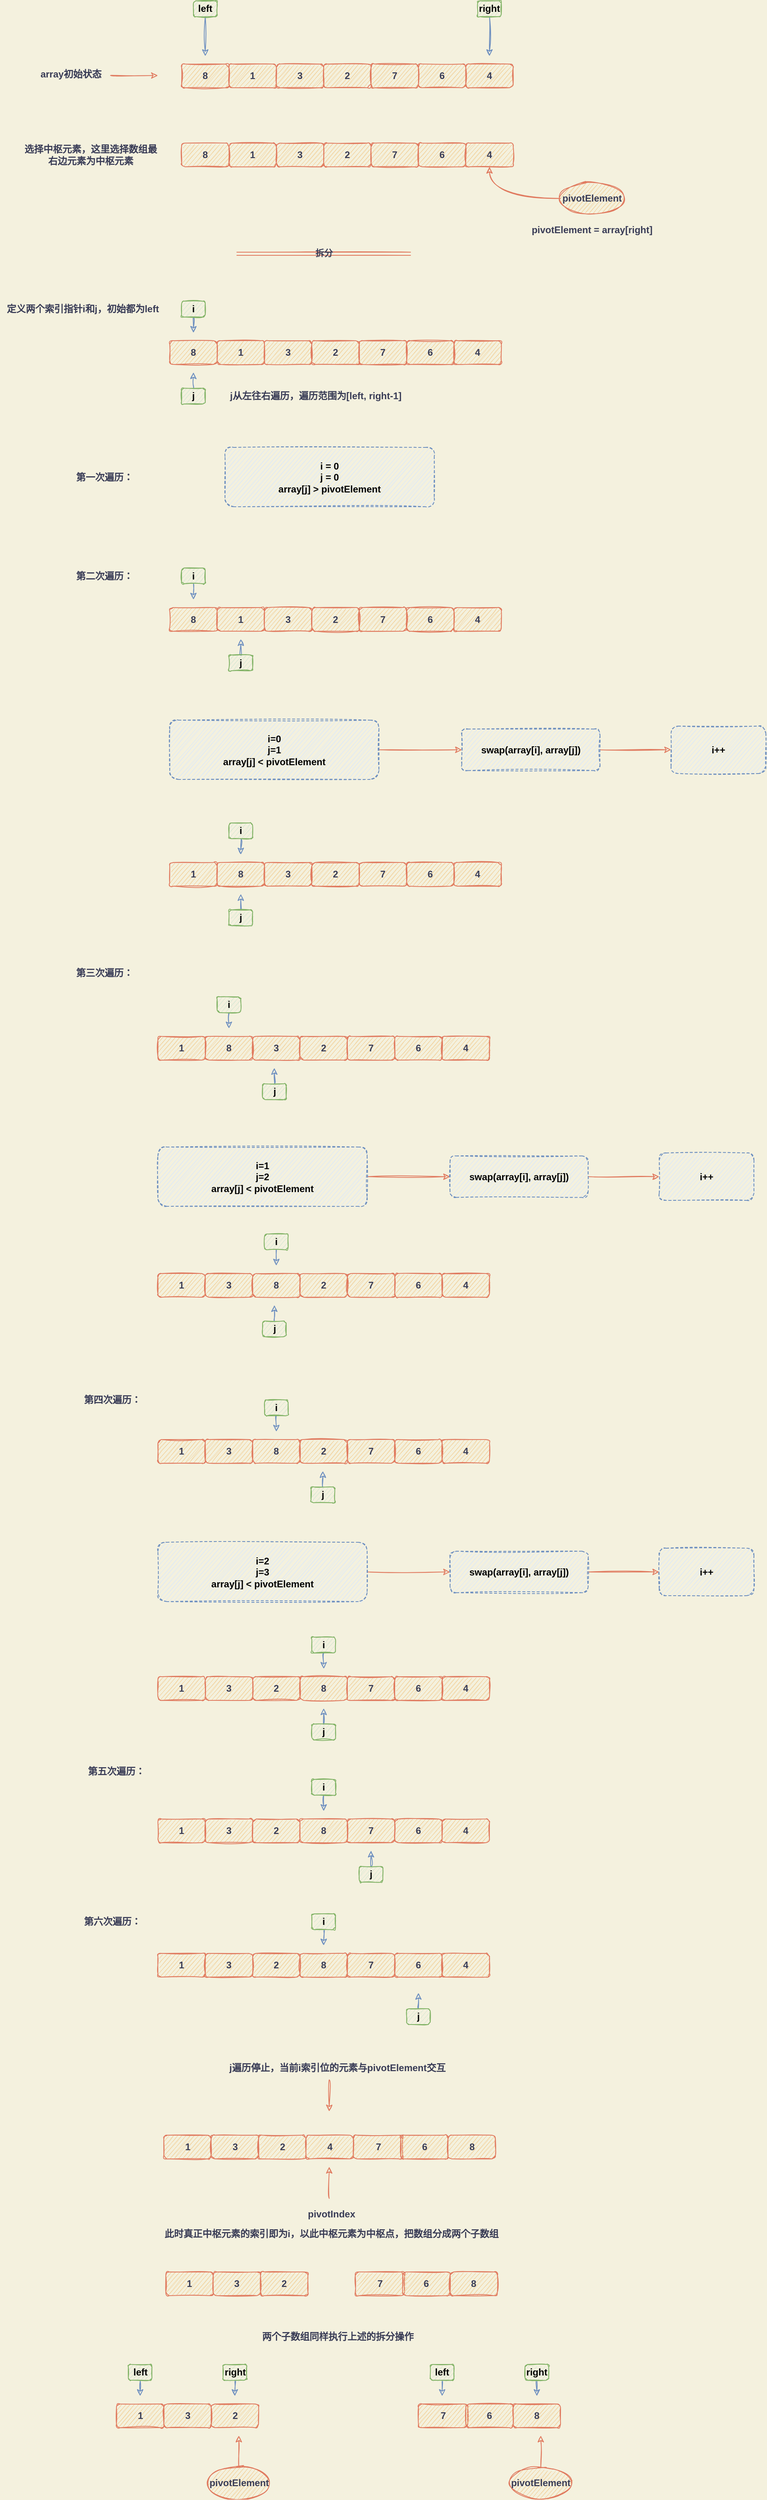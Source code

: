<mxfile version="13.7.3" type="device"><diagram id="YVNx1R-h2q77OZoZSwzM" name="Page-1"><mxGraphModel dx="1026" dy="426" grid="1" gridSize="10" guides="1" tooltips="1" connect="1" arrows="1" fold="1" page="1" pageScale="1" pageWidth="827" pageHeight="1169" background="#F4F1DE" math="0" shadow="0"><root><mxCell id="0"/><mxCell id="1" parent="0"/><mxCell id="DaMv5-VRYf3MZPw7-eP7-1" value="8" style="whiteSpace=wrap;html=1;fillColor=#F2CC8F;strokeColor=#E07A5F;fontColor=#393C56;fontStyle=1;sketch=1;rounded=1;" vertex="1" parent="1"><mxGeometry x="250" y="100" width="60" height="30" as="geometry"/></mxCell><mxCell id="DaMv5-VRYf3MZPw7-eP7-2" value="1" style="whiteSpace=wrap;html=1;fillColor=#F2CC8F;strokeColor=#E07A5F;fontColor=#393C56;fontStyle=1;sketch=1;rounded=1;" vertex="1" parent="1"><mxGeometry x="310" y="100" width="60" height="30" as="geometry"/></mxCell><mxCell id="DaMv5-VRYf3MZPw7-eP7-3" value="3" style="whiteSpace=wrap;html=1;fillColor=#F2CC8F;strokeColor=#E07A5F;fontColor=#393C56;fontStyle=1;sketch=1;rounded=1;" vertex="1" parent="1"><mxGeometry x="370" y="100" width="60" height="30" as="geometry"/></mxCell><mxCell id="DaMv5-VRYf3MZPw7-eP7-4" value="2" style="whiteSpace=wrap;html=1;fillColor=#F2CC8F;strokeColor=#E07A5F;fontColor=#393C56;fontStyle=1;sketch=1;rounded=1;" vertex="1" parent="1"><mxGeometry x="430" y="100" width="60" height="30" as="geometry"/></mxCell><mxCell id="DaMv5-VRYf3MZPw7-eP7-5" value="7" style="whiteSpace=wrap;html=1;fillColor=#F2CC8F;strokeColor=#E07A5F;fontColor=#393C56;fontStyle=1;sketch=1;rounded=1;" vertex="1" parent="1"><mxGeometry x="490" y="100" width="60" height="30" as="geometry"/></mxCell><mxCell id="DaMv5-VRYf3MZPw7-eP7-6" value="6" style="whiteSpace=wrap;html=1;fillColor=#F2CC8F;strokeColor=#E07A5F;fontColor=#393C56;fontStyle=1;sketch=1;rounded=1;" vertex="1" parent="1"><mxGeometry x="550" y="100" width="60" height="30" as="geometry"/></mxCell><mxCell id="DaMv5-VRYf3MZPw7-eP7-7" value="4" style="whiteSpace=wrap;html=1;fillColor=#F2CC8F;strokeColor=#E07A5F;fontColor=#393C56;fontStyle=1;sketch=1;rounded=1;" vertex="1" parent="1"><mxGeometry x="610" y="100" width="60" height="30" as="geometry"/></mxCell><mxCell id="DaMv5-VRYf3MZPw7-eP7-8" value="array初始状态" style="text;html=1;strokeColor=none;fillColor=none;align=center;verticalAlign=middle;whiteSpace=wrap;fontColor=#393C56;fontStyle=1;sketch=1;rounded=1;" vertex="1" parent="1"><mxGeometry x="70" y="105" width="80" height="15" as="geometry"/></mxCell><mxCell id="DaMv5-VRYf3MZPw7-eP7-9" value="" style="endArrow=classic;html=1;labelBackgroundColor=#F4F1DE;strokeColor=#E07A5F;fontColor=#393C56;fontStyle=1;curved=1;sketch=1;" edge="1" parent="1"><mxGeometry width="50" height="50" relative="1" as="geometry"><mxPoint x="160" y="114.5" as="sourcePoint"/><mxPoint x="220" y="114.5" as="targetPoint"/></mxGeometry></mxCell><mxCell id="DaMv5-VRYf3MZPw7-eP7-22" style="edgeStyle=orthogonalEdgeStyle;orthogonalLoop=1;jettySize=auto;html=1;strokeColor=#6c8ebf;fillColor=#dae8fc;fontColor=#393C56;fontStyle=1;curved=1;sketch=1;" edge="1" parent="1" source="DaMv5-VRYf3MZPw7-eP7-19"><mxGeometry relative="1" as="geometry"><mxPoint x="280" y="90" as="targetPoint"/></mxGeometry></mxCell><mxCell id="DaMv5-VRYf3MZPw7-eP7-19" value="left" style="whiteSpace=wrap;html=1;strokeColor=#82b366;fillColor=#d5e8d4;fontStyle=1;sketch=1;rounded=1;" vertex="1" parent="1"><mxGeometry x="265" y="20" width="30" height="20" as="geometry"/></mxCell><mxCell id="DaMv5-VRYf3MZPw7-eP7-23" style="edgeStyle=orthogonalEdgeStyle;orthogonalLoop=1;jettySize=auto;html=1;strokeColor=#6c8ebf;fillColor=#dae8fc;fontColor=#393C56;fontStyle=1;curved=1;sketch=1;" edge="1" parent="1" source="DaMv5-VRYf3MZPw7-eP7-20"><mxGeometry relative="1" as="geometry"><mxPoint x="640" y="90" as="targetPoint"/></mxGeometry></mxCell><mxCell id="DaMv5-VRYf3MZPw7-eP7-20" value="right" style="whiteSpace=wrap;html=1;strokeColor=#82b366;fillColor=#d5e8d4;fontStyle=1;sketch=1;rounded=1;" vertex="1" parent="1"><mxGeometry x="625" y="20" width="30" height="20" as="geometry"/></mxCell><mxCell id="DaMv5-VRYf3MZPw7-eP7-24" value="选择中枢元素，这里选择数组最右边元素为中枢元素" style="text;html=1;strokeColor=none;fillColor=none;align=center;verticalAlign=middle;whiteSpace=wrap;fontColor=#393C56;fontStyle=1;sketch=1;rounded=1;" vertex="1" parent="1"><mxGeometry x="50" y="195" width="170" height="40" as="geometry"/></mxCell><mxCell id="DaMv5-VRYf3MZPw7-eP7-25" value="8" style="whiteSpace=wrap;html=1;fillColor=#F2CC8F;strokeColor=#E07A5F;fontColor=#393C56;fontStyle=1;sketch=1;rounded=1;" vertex="1" parent="1"><mxGeometry x="250" y="200" width="60" height="30" as="geometry"/></mxCell><mxCell id="DaMv5-VRYf3MZPw7-eP7-26" value="1" style="whiteSpace=wrap;html=1;fillColor=#F2CC8F;strokeColor=#E07A5F;fontColor=#393C56;fontStyle=1;sketch=1;rounded=1;" vertex="1" parent="1"><mxGeometry x="310" y="200" width="60" height="30" as="geometry"/></mxCell><mxCell id="DaMv5-VRYf3MZPw7-eP7-27" value="3" style="whiteSpace=wrap;html=1;fillColor=#F2CC8F;strokeColor=#E07A5F;fontColor=#393C56;fontStyle=1;sketch=1;rounded=1;" vertex="1" parent="1"><mxGeometry x="370" y="200" width="60" height="30" as="geometry"/></mxCell><mxCell id="DaMv5-VRYf3MZPw7-eP7-28" value="2" style="whiteSpace=wrap;html=1;fillColor=#F2CC8F;strokeColor=#E07A5F;fontColor=#393C56;fontStyle=1;sketch=1;rounded=1;" vertex="1" parent="1"><mxGeometry x="430" y="200" width="60" height="30" as="geometry"/></mxCell><mxCell id="DaMv5-VRYf3MZPw7-eP7-29" value="7" style="whiteSpace=wrap;html=1;fillColor=#F2CC8F;strokeColor=#E07A5F;fontColor=#393C56;fontStyle=1;sketch=1;rounded=1;" vertex="1" parent="1"><mxGeometry x="490" y="200" width="60" height="30" as="geometry"/></mxCell><mxCell id="DaMv5-VRYf3MZPw7-eP7-30" value="6" style="whiteSpace=wrap;html=1;fillColor=#F2CC8F;strokeColor=#E07A5F;fontColor=#393C56;fontStyle=1;sketch=1;rounded=1;" vertex="1" parent="1"><mxGeometry x="550" y="200" width="60" height="30" as="geometry"/></mxCell><mxCell id="DaMv5-VRYf3MZPw7-eP7-31" value="4" style="whiteSpace=wrap;html=1;fillColor=#F2CC8F;strokeColor=#E07A5F;fontColor=#393C56;fontStyle=1;sketch=1;rounded=1;" vertex="1" parent="1"><mxGeometry x="610" y="200" width="60" height="30" as="geometry"/></mxCell><mxCell id="DaMv5-VRYf3MZPw7-eP7-33" style="edgeStyle=orthogonalEdgeStyle;orthogonalLoop=1;jettySize=auto;html=1;entryX=0.5;entryY=1;entryDx=0;entryDy=0;strokeColor=#E07A5F;fillColor=#F2CC8F;fontColor=#393C56;fontStyle=1;curved=1;sketch=1;" edge="1" parent="1" source="DaMv5-VRYf3MZPw7-eP7-32" target="DaMv5-VRYf3MZPw7-eP7-31"><mxGeometry relative="1" as="geometry"/></mxCell><mxCell id="DaMv5-VRYf3MZPw7-eP7-32" value="pivotElement" style="ellipse;whiteSpace=wrap;html=1;strokeColor=#E07A5F;fillColor=#F2CC8F;fontColor=#393C56;fontStyle=1;sketch=1;rounded=1;" vertex="1" parent="1"><mxGeometry x="730" y="250" width="80" height="40" as="geometry"/></mxCell><mxCell id="DaMv5-VRYf3MZPw7-eP7-34" value="" style="shape=link;html=1;strokeColor=#E07A5F;fillColor=#F2CC8F;fontColor=#393C56;fontStyle=1;curved=1;sketch=1;" edge="1" parent="1"><mxGeometry width="100" relative="1" as="geometry"><mxPoint x="320" y="340" as="sourcePoint"/><mxPoint x="540" y="340" as="targetPoint"/></mxGeometry></mxCell><mxCell id="DaMv5-VRYf3MZPw7-eP7-35" value="拆分" style="edgeLabel;html=1;align=center;verticalAlign=middle;resizable=0;points=[];fontColor=#393C56;labelBackgroundColor=none;fontStyle=1;sketch=1;rounded=1;" vertex="1" connectable="0" parent="DaMv5-VRYf3MZPw7-eP7-34"><mxGeometry y="1" relative="1" as="geometry"><mxPoint as="offset"/></mxGeometry></mxCell><mxCell id="DaMv5-VRYf3MZPw7-eP7-36" value="定义两个索引指针i和j，初始都为left" style="text;html=1;strokeColor=none;fillColor=none;align=center;verticalAlign=middle;whiteSpace=wrap;labelBackgroundColor=none;fontColor=#393C56;fontStyle=1;sketch=1;rounded=1;" vertex="1" parent="1"><mxGeometry x="20" y="400" width="210" height="20" as="geometry"/></mxCell><mxCell id="DaMv5-VRYf3MZPw7-eP7-37" value="pivotElement = array[right]" style="text;html=1;strokeColor=none;fillColor=none;align=center;verticalAlign=middle;whiteSpace=wrap;labelBackgroundColor=none;fontColor=#393C56;fontStyle=1;sketch=1;rounded=1;" vertex="1" parent="1"><mxGeometry x="690" y="300" width="160" height="20" as="geometry"/></mxCell><mxCell id="DaMv5-VRYf3MZPw7-eP7-38" value="8" style="whiteSpace=wrap;html=1;fillColor=#F2CC8F;strokeColor=#E07A5F;fontColor=#393C56;fontStyle=1;sketch=1;rounded=1;" vertex="1" parent="1"><mxGeometry x="235" y="450" width="60" height="30" as="geometry"/></mxCell><mxCell id="DaMv5-VRYf3MZPw7-eP7-39" value="1" style="whiteSpace=wrap;html=1;fillColor=#F2CC8F;strokeColor=#E07A5F;fontColor=#393C56;fontStyle=1;sketch=1;rounded=1;" vertex="1" parent="1"><mxGeometry x="295" y="450" width="60" height="30" as="geometry"/></mxCell><mxCell id="DaMv5-VRYf3MZPw7-eP7-40" value="3" style="whiteSpace=wrap;html=1;fillColor=#F2CC8F;strokeColor=#E07A5F;fontColor=#393C56;fontStyle=1;sketch=1;rounded=1;" vertex="1" parent="1"><mxGeometry x="355" y="450" width="60" height="30" as="geometry"/></mxCell><mxCell id="DaMv5-VRYf3MZPw7-eP7-41" value="2" style="whiteSpace=wrap;html=1;fillColor=#F2CC8F;strokeColor=#E07A5F;fontColor=#393C56;fontStyle=1;sketch=1;rounded=1;" vertex="1" parent="1"><mxGeometry x="415" y="450" width="60" height="30" as="geometry"/></mxCell><mxCell id="DaMv5-VRYf3MZPw7-eP7-42" value="7" style="whiteSpace=wrap;html=1;fillColor=#F2CC8F;strokeColor=#E07A5F;fontColor=#393C56;fontStyle=1;sketch=1;rounded=1;" vertex="1" parent="1"><mxGeometry x="475" y="450" width="60" height="30" as="geometry"/></mxCell><mxCell id="DaMv5-VRYf3MZPw7-eP7-43" value="6" style="whiteSpace=wrap;html=1;fillColor=#F2CC8F;strokeColor=#E07A5F;fontColor=#393C56;fontStyle=1;sketch=1;rounded=1;" vertex="1" parent="1"><mxGeometry x="535" y="450" width="60" height="30" as="geometry"/></mxCell><mxCell id="DaMv5-VRYf3MZPw7-eP7-44" value="4" style="whiteSpace=wrap;html=1;fillColor=#F2CC8F;strokeColor=#E07A5F;fontColor=#393C56;fontStyle=1;sketch=1;rounded=1;" vertex="1" parent="1"><mxGeometry x="595" y="450" width="60" height="30" as="geometry"/></mxCell><mxCell id="DaMv5-VRYf3MZPw7-eP7-45" style="edgeStyle=orthogonalEdgeStyle;orthogonalLoop=1;jettySize=auto;html=1;strokeColor=#6c8ebf;fillColor=#dae8fc;fontColor=#393C56;fontStyle=1;curved=1;sketch=1;" edge="1" parent="1" source="DaMv5-VRYf3MZPw7-eP7-46"><mxGeometry relative="1" as="geometry"><mxPoint x="265" y="440" as="targetPoint"/></mxGeometry></mxCell><mxCell id="DaMv5-VRYf3MZPw7-eP7-46" value="i" style="whiteSpace=wrap;html=1;strokeColor=#82b366;fillColor=#d5e8d4;fontStyle=1;sketch=1;rounded=1;" vertex="1" parent="1"><mxGeometry x="250" y="400" width="30" height="20" as="geometry"/></mxCell><mxCell id="DaMv5-VRYf3MZPw7-eP7-47" style="edgeStyle=orthogonalEdgeStyle;orthogonalLoop=1;jettySize=auto;html=1;strokeColor=#6c8ebf;fillColor=#dae8fc;fontColor=#393C56;exitX=0.5;exitY=0;exitDx=0;exitDy=0;fontStyle=1;curved=1;sketch=1;" edge="1" parent="1" source="DaMv5-VRYf3MZPw7-eP7-48"><mxGeometry relative="1" as="geometry"><mxPoint x="265" y="490" as="targetPoint"/></mxGeometry></mxCell><mxCell id="DaMv5-VRYf3MZPw7-eP7-48" value="j" style="whiteSpace=wrap;html=1;strokeColor=#82b366;fillColor=#d5e8d4;fontStyle=1;sketch=1;rounded=1;" vertex="1" parent="1"><mxGeometry x="250" y="510" width="30" height="20" as="geometry"/></mxCell><mxCell id="DaMv5-VRYf3MZPw7-eP7-49" value="j从左往右遍历，遍历范围为[left, right-1]" style="text;html=1;strokeColor=none;fillColor=none;align=center;verticalAlign=middle;whiteSpace=wrap;labelBackgroundColor=none;fontColor=#393C56;fontStyle=1;sketch=1;rounded=1;" vertex="1" parent="1"><mxGeometry x="305" y="507.5" width="230" height="25" as="geometry"/></mxCell><mxCell id="DaMv5-VRYf3MZPw7-eP7-50" value="第一次遍历：" style="text;html=1;strokeColor=none;fillColor=none;align=center;verticalAlign=middle;whiteSpace=wrap;labelBackgroundColor=none;fontColor=#393C56;fontStyle=1;sketch=1;rounded=1;" vertex="1" parent="1"><mxGeometry x="100" y="612.5" width="105" height="20" as="geometry"/></mxCell><mxCell id="DaMv5-VRYf3MZPw7-eP7-52" value="i = 0&lt;br&gt;j = 0&lt;br&gt;array[j] &amp;gt; pivotElement" style="whiteSpace=wrap;html=1;labelBackgroundColor=none;strokeColor=#6c8ebf;fillColor=#dae8fc;dashed=1;fontStyle=1;sketch=1;rounded=1;" vertex="1" parent="1"><mxGeometry x="305" y="585" width="265" height="75" as="geometry"/></mxCell><mxCell id="DaMv5-VRYf3MZPw7-eP7-53" value="第二次遍历：" style="text;html=1;strokeColor=none;fillColor=none;align=center;verticalAlign=middle;whiteSpace=wrap;labelBackgroundColor=none;fontColor=#393C56;fontStyle=1;sketch=1;rounded=1;" vertex="1" parent="1"><mxGeometry x="100" y="737.5" width="105" height="20" as="geometry"/></mxCell><mxCell id="DaMv5-VRYf3MZPw7-eP7-56" value="" style="edgeStyle=orthogonalEdgeStyle;orthogonalLoop=1;jettySize=auto;html=1;strokeColor=#E07A5F;fillColor=#F2CC8F;fontColor=#393C56;fontStyle=1;curved=1;sketch=1;" edge="1" parent="1" source="DaMv5-VRYf3MZPw7-eP7-54" target="DaMv5-VRYf3MZPw7-eP7-55"><mxGeometry relative="1" as="geometry"/></mxCell><mxCell id="DaMv5-VRYf3MZPw7-eP7-54" value="i=0&lt;br&gt;j=1&lt;br&gt;array[j] &amp;lt; pivotElement" style="whiteSpace=wrap;html=1;labelBackgroundColor=none;strokeColor=#6c8ebf;fillColor=#dae8fc;dashed=1;fontStyle=1;sketch=1;rounded=1;" vertex="1" parent="1"><mxGeometry x="235" y="930" width="265" height="75" as="geometry"/></mxCell><mxCell id="DaMv5-VRYf3MZPw7-eP7-81" value="" style="edgeStyle=orthogonalEdgeStyle;orthogonalLoop=1;jettySize=auto;html=1;strokeColor=#E07A5F;fillColor=#F2CC8F;fontColor=#393C56;fontStyle=1;curved=1;sketch=1;" edge="1" parent="1" source="DaMv5-VRYf3MZPw7-eP7-55" target="DaMv5-VRYf3MZPw7-eP7-80"><mxGeometry relative="1" as="geometry"/></mxCell><mxCell id="DaMv5-VRYf3MZPw7-eP7-55" value="swap(array[i], array[j])" style="whiteSpace=wrap;html=1;dashed=1;strokeColor=#6c8ebf;fillColor=#dae8fc;fontStyle=1;sketch=1;rounded=1;" vertex="1" parent="1"><mxGeometry x="605" y="941.25" width="175" height="52.5" as="geometry"/></mxCell><mxCell id="DaMv5-VRYf3MZPw7-eP7-57" value="8" style="whiteSpace=wrap;html=1;fillColor=#F2CC8F;strokeColor=#E07A5F;fontColor=#393C56;fontStyle=1;sketch=1;rounded=1;" vertex="1" parent="1"><mxGeometry x="235" y="787.5" width="60" height="30" as="geometry"/></mxCell><mxCell id="DaMv5-VRYf3MZPw7-eP7-58" value="1" style="whiteSpace=wrap;html=1;fillColor=#F2CC8F;strokeColor=#E07A5F;fontColor=#393C56;fontStyle=1;sketch=1;rounded=1;" vertex="1" parent="1"><mxGeometry x="295" y="787.5" width="60" height="30" as="geometry"/></mxCell><mxCell id="DaMv5-VRYf3MZPw7-eP7-59" value="3" style="whiteSpace=wrap;html=1;fillColor=#F2CC8F;strokeColor=#E07A5F;fontColor=#393C56;fontStyle=1;sketch=1;rounded=1;" vertex="1" parent="1"><mxGeometry x="355" y="787.5" width="60" height="30" as="geometry"/></mxCell><mxCell id="DaMv5-VRYf3MZPw7-eP7-60" value="2" style="whiteSpace=wrap;html=1;fillColor=#F2CC8F;strokeColor=#E07A5F;fontColor=#393C56;fontStyle=1;sketch=1;rounded=1;" vertex="1" parent="1"><mxGeometry x="415" y="787.5" width="60" height="30" as="geometry"/></mxCell><mxCell id="DaMv5-VRYf3MZPw7-eP7-61" value="7" style="whiteSpace=wrap;html=1;fillColor=#F2CC8F;strokeColor=#E07A5F;fontColor=#393C56;fontStyle=1;sketch=1;rounded=1;" vertex="1" parent="1"><mxGeometry x="475" y="787.5" width="60" height="30" as="geometry"/></mxCell><mxCell id="DaMv5-VRYf3MZPw7-eP7-62" value="6" style="whiteSpace=wrap;html=1;fillColor=#F2CC8F;strokeColor=#E07A5F;fontColor=#393C56;fontStyle=1;sketch=1;rounded=1;" vertex="1" parent="1"><mxGeometry x="535" y="787.5" width="60" height="30" as="geometry"/></mxCell><mxCell id="DaMv5-VRYf3MZPw7-eP7-63" value="4" style="whiteSpace=wrap;html=1;fillColor=#F2CC8F;strokeColor=#E07A5F;fontColor=#393C56;fontStyle=1;sketch=1;rounded=1;" vertex="1" parent="1"><mxGeometry x="595" y="787.5" width="60" height="30" as="geometry"/></mxCell><mxCell id="DaMv5-VRYf3MZPw7-eP7-64" style="edgeStyle=orthogonalEdgeStyle;orthogonalLoop=1;jettySize=auto;html=1;strokeColor=#6c8ebf;fillColor=#dae8fc;fontColor=#393C56;fontStyle=1;curved=1;sketch=1;" edge="1" parent="1" source="DaMv5-VRYf3MZPw7-eP7-65"><mxGeometry relative="1" as="geometry"><mxPoint x="265" y="777.5" as="targetPoint"/></mxGeometry></mxCell><mxCell id="DaMv5-VRYf3MZPw7-eP7-65" value="i" style="whiteSpace=wrap;html=1;strokeColor=#82b366;fillColor=#d5e8d4;fontStyle=1;sketch=1;rounded=1;" vertex="1" parent="1"><mxGeometry x="250" y="737.5" width="30" height="20" as="geometry"/></mxCell><mxCell id="DaMv5-VRYf3MZPw7-eP7-66" style="edgeStyle=orthogonalEdgeStyle;orthogonalLoop=1;jettySize=auto;html=1;strokeColor=#6c8ebf;fillColor=#dae8fc;fontColor=#393C56;exitX=0.5;exitY=0;exitDx=0;exitDy=0;fontStyle=1;curved=1;sketch=1;" edge="1" parent="1" source="DaMv5-VRYf3MZPw7-eP7-67"><mxGeometry relative="1" as="geometry"><mxPoint x="325" y="827.5" as="targetPoint"/></mxGeometry></mxCell><mxCell id="DaMv5-VRYf3MZPw7-eP7-67" value="j" style="whiteSpace=wrap;html=1;strokeColor=#82b366;fillColor=#d5e8d4;fontStyle=1;sketch=1;rounded=1;" vertex="1" parent="1"><mxGeometry x="310" y="847.5" width="30" height="20" as="geometry"/></mxCell><mxCell id="DaMv5-VRYf3MZPw7-eP7-69" value="1" style="whiteSpace=wrap;html=1;fillColor=#F2CC8F;strokeColor=#E07A5F;fontColor=#393C56;fontStyle=1;sketch=1;rounded=1;" vertex="1" parent="1"><mxGeometry x="235" y="1110" width="60" height="30" as="geometry"/></mxCell><mxCell id="DaMv5-VRYf3MZPw7-eP7-70" value="8" style="whiteSpace=wrap;html=1;fillColor=#F2CC8F;strokeColor=#E07A5F;fontColor=#393C56;fontStyle=1;sketch=1;rounded=1;" vertex="1" parent="1"><mxGeometry x="295" y="1110" width="60" height="30" as="geometry"/></mxCell><mxCell id="DaMv5-VRYf3MZPw7-eP7-71" value="3" style="whiteSpace=wrap;html=1;fillColor=#F2CC8F;strokeColor=#E07A5F;fontColor=#393C56;fontStyle=1;sketch=1;rounded=1;" vertex="1" parent="1"><mxGeometry x="355" y="1110" width="60" height="30" as="geometry"/></mxCell><mxCell id="DaMv5-VRYf3MZPw7-eP7-72" value="2" style="whiteSpace=wrap;html=1;fillColor=#F2CC8F;strokeColor=#E07A5F;fontColor=#393C56;fontStyle=1;sketch=1;rounded=1;" vertex="1" parent="1"><mxGeometry x="415" y="1110" width="60" height="30" as="geometry"/></mxCell><mxCell id="DaMv5-VRYf3MZPw7-eP7-73" value="7" style="whiteSpace=wrap;html=1;fillColor=#F2CC8F;strokeColor=#E07A5F;fontColor=#393C56;fontStyle=1;sketch=1;rounded=1;" vertex="1" parent="1"><mxGeometry x="475" y="1110" width="60" height="30" as="geometry"/></mxCell><mxCell id="DaMv5-VRYf3MZPw7-eP7-74" value="6" style="whiteSpace=wrap;html=1;fillColor=#F2CC8F;strokeColor=#E07A5F;fontColor=#393C56;fontStyle=1;sketch=1;rounded=1;" vertex="1" parent="1"><mxGeometry x="535" y="1110" width="60" height="30" as="geometry"/></mxCell><mxCell id="DaMv5-VRYf3MZPw7-eP7-75" value="4" style="whiteSpace=wrap;html=1;fillColor=#F2CC8F;strokeColor=#E07A5F;fontColor=#393C56;fontStyle=1;sketch=1;rounded=1;" vertex="1" parent="1"><mxGeometry x="595" y="1110" width="60" height="30" as="geometry"/></mxCell><mxCell id="DaMv5-VRYf3MZPw7-eP7-76" style="edgeStyle=orthogonalEdgeStyle;orthogonalLoop=1;jettySize=auto;html=1;strokeColor=#6c8ebf;fillColor=#dae8fc;fontColor=#393C56;fontStyle=1;curved=1;sketch=1;" edge="1" parent="1" source="DaMv5-VRYf3MZPw7-eP7-77"><mxGeometry relative="1" as="geometry"><mxPoint x="325" y="1100" as="targetPoint"/></mxGeometry></mxCell><mxCell id="DaMv5-VRYf3MZPw7-eP7-77" value="i" style="whiteSpace=wrap;html=1;strokeColor=#82b366;fillColor=#d5e8d4;fontStyle=1;sketch=1;rounded=1;" vertex="1" parent="1"><mxGeometry x="310" y="1060" width="30" height="20" as="geometry"/></mxCell><mxCell id="DaMv5-VRYf3MZPw7-eP7-78" style="edgeStyle=orthogonalEdgeStyle;orthogonalLoop=1;jettySize=auto;html=1;strokeColor=#6c8ebf;fillColor=#dae8fc;fontColor=#393C56;exitX=0.5;exitY=0;exitDx=0;exitDy=0;fontStyle=1;curved=1;sketch=1;" edge="1" parent="1" source="DaMv5-VRYf3MZPw7-eP7-79"><mxGeometry relative="1" as="geometry"><mxPoint x="325" y="1150" as="targetPoint"/></mxGeometry></mxCell><mxCell id="DaMv5-VRYf3MZPw7-eP7-79" value="j" style="whiteSpace=wrap;html=1;strokeColor=#82b366;fillColor=#d5e8d4;fontStyle=1;sketch=1;rounded=1;" vertex="1" parent="1"><mxGeometry x="310" y="1170" width="30" height="20" as="geometry"/></mxCell><mxCell id="DaMv5-VRYf3MZPw7-eP7-80" value="i++" style="whiteSpace=wrap;html=1;dashed=1;fontStyle=1;strokeColor=#6c8ebf;fillColor=#dae8fc;sketch=1;rounded=1;" vertex="1" parent="1"><mxGeometry x="870" y="937.5" width="120" height="60" as="geometry"/></mxCell><mxCell id="DaMv5-VRYf3MZPw7-eP7-82" value="第三次遍历：" style="text;html=1;strokeColor=none;fillColor=none;align=center;verticalAlign=middle;whiteSpace=wrap;labelBackgroundColor=none;fontColor=#393C56;fontStyle=1;sketch=1;rounded=1;" vertex="1" parent="1"><mxGeometry x="100" y="1240" width="105" height="20" as="geometry"/></mxCell><mxCell id="DaMv5-VRYf3MZPw7-eP7-83" value="1" style="whiteSpace=wrap;html=1;fillColor=#F2CC8F;strokeColor=#E07A5F;fontColor=#393C56;fontStyle=1;sketch=1;rounded=1;" vertex="1" parent="1"><mxGeometry x="220" y="1330" width="60" height="30" as="geometry"/></mxCell><mxCell id="DaMv5-VRYf3MZPw7-eP7-84" value="8" style="whiteSpace=wrap;html=1;fillColor=#F2CC8F;strokeColor=#E07A5F;fontColor=#393C56;fontStyle=1;sketch=1;rounded=1;" vertex="1" parent="1"><mxGeometry x="280" y="1330" width="60" height="30" as="geometry"/></mxCell><mxCell id="DaMv5-VRYf3MZPw7-eP7-85" value="3" style="whiteSpace=wrap;html=1;fillColor=#F2CC8F;strokeColor=#E07A5F;fontColor=#393C56;fontStyle=1;sketch=1;rounded=1;" vertex="1" parent="1"><mxGeometry x="340" y="1330" width="60" height="30" as="geometry"/></mxCell><mxCell id="DaMv5-VRYf3MZPw7-eP7-86" value="2" style="whiteSpace=wrap;html=1;fillColor=#F2CC8F;strokeColor=#E07A5F;fontColor=#393C56;fontStyle=1;sketch=1;rounded=1;" vertex="1" parent="1"><mxGeometry x="400" y="1330" width="60" height="30" as="geometry"/></mxCell><mxCell id="DaMv5-VRYf3MZPw7-eP7-87" value="7" style="whiteSpace=wrap;html=1;fillColor=#F2CC8F;strokeColor=#E07A5F;fontColor=#393C56;fontStyle=1;sketch=1;rounded=1;" vertex="1" parent="1"><mxGeometry x="460" y="1330" width="60" height="30" as="geometry"/></mxCell><mxCell id="DaMv5-VRYf3MZPw7-eP7-88" value="6" style="whiteSpace=wrap;html=1;fillColor=#F2CC8F;strokeColor=#E07A5F;fontColor=#393C56;fontStyle=1;sketch=1;rounded=1;" vertex="1" parent="1"><mxGeometry x="520" y="1330" width="60" height="30" as="geometry"/></mxCell><mxCell id="DaMv5-VRYf3MZPw7-eP7-89" value="4" style="whiteSpace=wrap;html=1;fillColor=#F2CC8F;strokeColor=#E07A5F;fontColor=#393C56;fontStyle=1;sketch=1;rounded=1;" vertex="1" parent="1"><mxGeometry x="580" y="1330" width="60" height="30" as="geometry"/></mxCell><mxCell id="DaMv5-VRYf3MZPw7-eP7-90" style="edgeStyle=orthogonalEdgeStyle;orthogonalLoop=1;jettySize=auto;html=1;strokeColor=#6c8ebf;fillColor=#dae8fc;fontColor=#393C56;fontStyle=1;curved=1;sketch=1;" edge="1" parent="1" source="DaMv5-VRYf3MZPw7-eP7-91"><mxGeometry relative="1" as="geometry"><mxPoint x="310" y="1320" as="targetPoint"/></mxGeometry></mxCell><mxCell id="DaMv5-VRYf3MZPw7-eP7-91" value="i" style="whiteSpace=wrap;html=1;strokeColor=#82b366;fillColor=#d5e8d4;fontStyle=1;sketch=1;rounded=1;" vertex="1" parent="1"><mxGeometry x="295" y="1280" width="30" height="20" as="geometry"/></mxCell><mxCell id="DaMv5-VRYf3MZPw7-eP7-92" style="edgeStyle=orthogonalEdgeStyle;orthogonalLoop=1;jettySize=auto;html=1;strokeColor=#6c8ebf;fillColor=#dae8fc;fontColor=#393C56;exitX=0.5;exitY=0;exitDx=0;exitDy=0;fontStyle=1;curved=1;sketch=1;" edge="1" parent="1" source="DaMv5-VRYf3MZPw7-eP7-93"><mxGeometry relative="1" as="geometry"><mxPoint x="367.5" y="1370" as="targetPoint"/></mxGeometry></mxCell><mxCell id="DaMv5-VRYf3MZPw7-eP7-93" value="j" style="whiteSpace=wrap;html=1;strokeColor=#82b366;fillColor=#d5e8d4;fontStyle=1;sketch=1;rounded=1;" vertex="1" parent="1"><mxGeometry x="352.5" y="1390" width="30" height="20" as="geometry"/></mxCell><mxCell id="DaMv5-VRYf3MZPw7-eP7-94" value="" style="edgeStyle=orthogonalEdgeStyle;orthogonalLoop=1;jettySize=auto;html=1;strokeColor=#E07A5F;fillColor=#F2CC8F;fontColor=#393C56;fontStyle=1;curved=1;sketch=1;" edge="1" parent="1" source="DaMv5-VRYf3MZPw7-eP7-95" target="DaMv5-VRYf3MZPw7-eP7-97"><mxGeometry relative="1" as="geometry"/></mxCell><mxCell id="DaMv5-VRYf3MZPw7-eP7-95" value="i=1&lt;br&gt;j=2&lt;br&gt;array[j] &amp;lt; pivotElement" style="whiteSpace=wrap;html=1;labelBackgroundColor=none;strokeColor=#6c8ebf;fillColor=#dae8fc;dashed=1;fontStyle=1;sketch=1;rounded=1;" vertex="1" parent="1"><mxGeometry x="220" y="1470" width="265" height="75" as="geometry"/></mxCell><mxCell id="DaMv5-VRYf3MZPw7-eP7-96" value="" style="edgeStyle=orthogonalEdgeStyle;orthogonalLoop=1;jettySize=auto;html=1;strokeColor=#E07A5F;fillColor=#F2CC8F;fontColor=#393C56;fontStyle=1;curved=1;sketch=1;" edge="1" parent="1" source="DaMv5-VRYf3MZPw7-eP7-97" target="DaMv5-VRYf3MZPw7-eP7-98"><mxGeometry relative="1" as="geometry"/></mxCell><mxCell id="DaMv5-VRYf3MZPw7-eP7-97" value="swap(array[i], array[j])" style="whiteSpace=wrap;html=1;dashed=1;strokeColor=#6c8ebf;fillColor=#dae8fc;fontStyle=1;sketch=1;rounded=1;" vertex="1" parent="1"><mxGeometry x="590" y="1481.25" width="175" height="52.5" as="geometry"/></mxCell><mxCell id="DaMv5-VRYf3MZPw7-eP7-98" value="i++" style="whiteSpace=wrap;html=1;dashed=1;fontStyle=1;strokeColor=#6c8ebf;fillColor=#dae8fc;sketch=1;rounded=1;" vertex="1" parent="1"><mxGeometry x="855" y="1477.5" width="120" height="60" as="geometry"/></mxCell><mxCell id="DaMv5-VRYf3MZPw7-eP7-99" value="1" style="whiteSpace=wrap;html=1;fillColor=#F2CC8F;strokeColor=#E07A5F;fontColor=#393C56;fontStyle=1;sketch=1;rounded=1;" vertex="1" parent="1"><mxGeometry x="220" y="1630" width="60" height="30" as="geometry"/></mxCell><mxCell id="DaMv5-VRYf3MZPw7-eP7-100" value="3" style="whiteSpace=wrap;html=1;fillColor=#F2CC8F;strokeColor=#E07A5F;fontColor=#393C56;fontStyle=1;sketch=1;rounded=1;" vertex="1" parent="1"><mxGeometry x="280" y="1630" width="60" height="30" as="geometry"/></mxCell><mxCell id="DaMv5-VRYf3MZPw7-eP7-101" value="8" style="whiteSpace=wrap;html=1;fillColor=#F2CC8F;strokeColor=#E07A5F;fontColor=#393C56;fontStyle=1;sketch=1;rounded=1;" vertex="1" parent="1"><mxGeometry x="340" y="1630" width="60" height="30" as="geometry"/></mxCell><mxCell id="DaMv5-VRYf3MZPw7-eP7-102" value="2" style="whiteSpace=wrap;html=1;fillColor=#F2CC8F;strokeColor=#E07A5F;fontColor=#393C56;fontStyle=1;sketch=1;rounded=1;" vertex="1" parent="1"><mxGeometry x="400" y="1630" width="60" height="30" as="geometry"/></mxCell><mxCell id="DaMv5-VRYf3MZPw7-eP7-103" value="7" style="whiteSpace=wrap;html=1;fillColor=#F2CC8F;strokeColor=#E07A5F;fontColor=#393C56;fontStyle=1;sketch=1;rounded=1;" vertex="1" parent="1"><mxGeometry x="460" y="1630" width="60" height="30" as="geometry"/></mxCell><mxCell id="DaMv5-VRYf3MZPw7-eP7-104" value="6" style="whiteSpace=wrap;html=1;fillColor=#F2CC8F;strokeColor=#E07A5F;fontColor=#393C56;fontStyle=1;sketch=1;rounded=1;" vertex="1" parent="1"><mxGeometry x="520" y="1630" width="60" height="30" as="geometry"/></mxCell><mxCell id="DaMv5-VRYf3MZPw7-eP7-105" value="4" style="whiteSpace=wrap;html=1;fillColor=#F2CC8F;strokeColor=#E07A5F;fontColor=#393C56;fontStyle=1;sketch=1;rounded=1;" vertex="1" parent="1"><mxGeometry x="580" y="1630" width="60" height="30" as="geometry"/></mxCell><mxCell id="DaMv5-VRYf3MZPw7-eP7-106" style="edgeStyle=orthogonalEdgeStyle;orthogonalLoop=1;jettySize=auto;html=1;strokeColor=#6c8ebf;fillColor=#dae8fc;fontColor=#393C56;fontStyle=1;curved=1;sketch=1;" edge="1" parent="1" source="DaMv5-VRYf3MZPw7-eP7-107"><mxGeometry relative="1" as="geometry"><mxPoint x="370" y="1620" as="targetPoint"/></mxGeometry></mxCell><mxCell id="DaMv5-VRYf3MZPw7-eP7-107" value="i" style="whiteSpace=wrap;html=1;strokeColor=#82b366;fillColor=#d5e8d4;fontStyle=1;sketch=1;rounded=1;" vertex="1" parent="1"><mxGeometry x="355" y="1580" width="30" height="20" as="geometry"/></mxCell><mxCell id="DaMv5-VRYf3MZPw7-eP7-108" style="edgeStyle=orthogonalEdgeStyle;orthogonalLoop=1;jettySize=auto;html=1;strokeColor=#6c8ebf;fillColor=#dae8fc;fontColor=#393C56;exitX=0.5;exitY=0;exitDx=0;exitDy=0;fontStyle=1;curved=1;sketch=1;" edge="1" parent="1" source="DaMv5-VRYf3MZPw7-eP7-109"><mxGeometry relative="1" as="geometry"><mxPoint x="367.5" y="1670" as="targetPoint"/></mxGeometry></mxCell><mxCell id="DaMv5-VRYf3MZPw7-eP7-109" value="j" style="whiteSpace=wrap;html=1;strokeColor=#82b366;fillColor=#d5e8d4;fontStyle=1;sketch=1;rounded=1;" vertex="1" parent="1"><mxGeometry x="352.5" y="1690" width="30" height="20" as="geometry"/></mxCell><mxCell id="DaMv5-VRYf3MZPw7-eP7-110" value="第四次遍历：" style="text;html=1;strokeColor=none;fillColor=none;align=center;verticalAlign=middle;whiteSpace=wrap;labelBackgroundColor=none;fontColor=#393C56;fontStyle=1;sketch=1;rounded=1;" vertex="1" parent="1"><mxGeometry x="110" y="1780" width="105" height="20" as="geometry"/></mxCell><mxCell id="DaMv5-VRYf3MZPw7-eP7-111" value="1" style="whiteSpace=wrap;html=1;fillColor=#F2CC8F;strokeColor=#E07A5F;fontColor=#393C56;fontStyle=1;sketch=1;rounded=1;" vertex="1" parent="1"><mxGeometry x="220" y="1840" width="60" height="30" as="geometry"/></mxCell><mxCell id="DaMv5-VRYf3MZPw7-eP7-112" value="3" style="whiteSpace=wrap;html=1;fillColor=#F2CC8F;strokeColor=#E07A5F;fontColor=#393C56;fontStyle=1;sketch=1;rounded=1;" vertex="1" parent="1"><mxGeometry x="280" y="1840" width="60" height="30" as="geometry"/></mxCell><mxCell id="DaMv5-VRYf3MZPw7-eP7-113" value="8" style="whiteSpace=wrap;html=1;fillColor=#F2CC8F;strokeColor=#E07A5F;fontColor=#393C56;fontStyle=1;sketch=1;rounded=1;" vertex="1" parent="1"><mxGeometry x="340" y="1840" width="60" height="30" as="geometry"/></mxCell><mxCell id="DaMv5-VRYf3MZPw7-eP7-114" value="2" style="whiteSpace=wrap;html=1;fillColor=#F2CC8F;strokeColor=#E07A5F;fontColor=#393C56;fontStyle=1;sketch=1;rounded=1;" vertex="1" parent="1"><mxGeometry x="400" y="1840" width="60" height="30" as="geometry"/></mxCell><mxCell id="DaMv5-VRYf3MZPw7-eP7-115" value="7" style="whiteSpace=wrap;html=1;fillColor=#F2CC8F;strokeColor=#E07A5F;fontColor=#393C56;fontStyle=1;sketch=1;rounded=1;" vertex="1" parent="1"><mxGeometry x="460" y="1840" width="60" height="30" as="geometry"/></mxCell><mxCell id="DaMv5-VRYf3MZPw7-eP7-116" value="6" style="whiteSpace=wrap;html=1;fillColor=#F2CC8F;strokeColor=#E07A5F;fontColor=#393C56;fontStyle=1;sketch=1;rounded=1;" vertex="1" parent="1"><mxGeometry x="520" y="1840" width="60" height="30" as="geometry"/></mxCell><mxCell id="DaMv5-VRYf3MZPw7-eP7-117" value="4" style="whiteSpace=wrap;html=1;fillColor=#F2CC8F;strokeColor=#E07A5F;fontColor=#393C56;fontStyle=1;sketch=1;rounded=1;" vertex="1" parent="1"><mxGeometry x="580" y="1840" width="60" height="30" as="geometry"/></mxCell><mxCell id="DaMv5-VRYf3MZPw7-eP7-118" style="edgeStyle=orthogonalEdgeStyle;orthogonalLoop=1;jettySize=auto;html=1;strokeColor=#6c8ebf;fillColor=#dae8fc;fontColor=#393C56;fontStyle=1;curved=1;sketch=1;" edge="1" parent="1" source="DaMv5-VRYf3MZPw7-eP7-119"><mxGeometry relative="1" as="geometry"><mxPoint x="370" y="1830" as="targetPoint"/></mxGeometry></mxCell><mxCell id="DaMv5-VRYf3MZPw7-eP7-119" value="i" style="whiteSpace=wrap;html=1;strokeColor=#82b366;fillColor=#d5e8d4;fontStyle=1;sketch=1;rounded=1;" vertex="1" parent="1"><mxGeometry x="355" y="1790" width="30" height="20" as="geometry"/></mxCell><mxCell id="DaMv5-VRYf3MZPw7-eP7-120" style="edgeStyle=orthogonalEdgeStyle;orthogonalLoop=1;jettySize=auto;html=1;strokeColor=#6c8ebf;fillColor=#dae8fc;fontColor=#393C56;exitX=0.5;exitY=0;exitDx=0;exitDy=0;fontStyle=1;curved=1;sketch=1;" edge="1" parent="1" source="DaMv5-VRYf3MZPw7-eP7-121"><mxGeometry relative="1" as="geometry"><mxPoint x="429" y="1880" as="targetPoint"/></mxGeometry></mxCell><mxCell id="DaMv5-VRYf3MZPw7-eP7-121" value="j" style="whiteSpace=wrap;html=1;strokeColor=#82b366;fillColor=#d5e8d4;fontStyle=1;sketch=1;rounded=1;" vertex="1" parent="1"><mxGeometry x="414" y="1900" width="30" height="20" as="geometry"/></mxCell><mxCell id="DaMv5-VRYf3MZPw7-eP7-122" value="" style="edgeStyle=orthogonalEdgeStyle;orthogonalLoop=1;jettySize=auto;html=1;strokeColor=#E07A5F;fillColor=#F2CC8F;fontColor=#393C56;fontStyle=1;curved=1;sketch=1;" edge="1" parent="1" source="DaMv5-VRYf3MZPw7-eP7-123" target="DaMv5-VRYf3MZPw7-eP7-125"><mxGeometry relative="1" as="geometry"/></mxCell><mxCell id="DaMv5-VRYf3MZPw7-eP7-123" value="i=2&lt;br&gt;j=3&lt;br&gt;array[j] &amp;lt; pivotElement" style="whiteSpace=wrap;html=1;labelBackgroundColor=none;strokeColor=#6c8ebf;fillColor=#dae8fc;dashed=1;fontStyle=1;sketch=1;rounded=1;" vertex="1" parent="1"><mxGeometry x="220" y="1970" width="265" height="75" as="geometry"/></mxCell><mxCell id="DaMv5-VRYf3MZPw7-eP7-124" value="" style="edgeStyle=orthogonalEdgeStyle;orthogonalLoop=1;jettySize=auto;html=1;strokeColor=#E07A5F;fillColor=#F2CC8F;fontColor=#393C56;fontStyle=1;curved=1;sketch=1;" edge="1" parent="1" source="DaMv5-VRYf3MZPw7-eP7-125" target="DaMv5-VRYf3MZPw7-eP7-126"><mxGeometry relative="1" as="geometry"/></mxCell><mxCell id="DaMv5-VRYf3MZPw7-eP7-125" value="swap(array[i], array[j])" style="whiteSpace=wrap;html=1;dashed=1;strokeColor=#6c8ebf;fillColor=#dae8fc;fontStyle=1;sketch=1;rounded=1;" vertex="1" parent="1"><mxGeometry x="590" y="1981.25" width="175" height="52.5" as="geometry"/></mxCell><mxCell id="DaMv5-VRYf3MZPw7-eP7-126" value="i++" style="whiteSpace=wrap;html=1;dashed=1;fontStyle=1;strokeColor=#6c8ebf;fillColor=#dae8fc;sketch=1;rounded=1;" vertex="1" parent="1"><mxGeometry x="855" y="1977.5" width="120" height="60" as="geometry"/></mxCell><mxCell id="DaMv5-VRYf3MZPw7-eP7-127" value="1" style="whiteSpace=wrap;html=1;fillColor=#F2CC8F;strokeColor=#E07A5F;fontColor=#393C56;fontStyle=1;sketch=1;rounded=1;" vertex="1" parent="1"><mxGeometry x="220" y="2140" width="60" height="30" as="geometry"/></mxCell><mxCell id="DaMv5-VRYf3MZPw7-eP7-128" value="3" style="whiteSpace=wrap;html=1;fillColor=#F2CC8F;strokeColor=#E07A5F;fontColor=#393C56;fontStyle=1;sketch=1;rounded=1;" vertex="1" parent="1"><mxGeometry x="280" y="2140" width="60" height="30" as="geometry"/></mxCell><mxCell id="DaMv5-VRYf3MZPw7-eP7-129" value="2" style="whiteSpace=wrap;html=1;fillColor=#F2CC8F;strokeColor=#E07A5F;fontColor=#393C56;fontStyle=1;sketch=1;rounded=1;" vertex="1" parent="1"><mxGeometry x="340" y="2140" width="60" height="30" as="geometry"/></mxCell><mxCell id="DaMv5-VRYf3MZPw7-eP7-130" value="8" style="whiteSpace=wrap;html=1;fillColor=#F2CC8F;strokeColor=#E07A5F;fontColor=#393C56;fontStyle=1;sketch=1;rounded=1;" vertex="1" parent="1"><mxGeometry x="400" y="2140" width="60" height="30" as="geometry"/></mxCell><mxCell id="DaMv5-VRYf3MZPw7-eP7-131" value="7" style="whiteSpace=wrap;html=1;fillColor=#F2CC8F;strokeColor=#E07A5F;fontColor=#393C56;fontStyle=1;sketch=1;rounded=1;" vertex="1" parent="1"><mxGeometry x="460" y="2140" width="60" height="30" as="geometry"/></mxCell><mxCell id="DaMv5-VRYf3MZPw7-eP7-132" value="6" style="whiteSpace=wrap;html=1;fillColor=#F2CC8F;strokeColor=#E07A5F;fontColor=#393C56;fontStyle=1;sketch=1;rounded=1;" vertex="1" parent="1"><mxGeometry x="520" y="2140" width="60" height="30" as="geometry"/></mxCell><mxCell id="DaMv5-VRYf3MZPw7-eP7-133" value="4" style="whiteSpace=wrap;html=1;fillColor=#F2CC8F;strokeColor=#E07A5F;fontColor=#393C56;fontStyle=1;sketch=1;rounded=1;" vertex="1" parent="1"><mxGeometry x="580" y="2140" width="60" height="30" as="geometry"/></mxCell><mxCell id="DaMv5-VRYf3MZPw7-eP7-134" style="edgeStyle=orthogonalEdgeStyle;orthogonalLoop=1;jettySize=auto;html=1;strokeColor=#6c8ebf;fillColor=#dae8fc;fontColor=#393C56;fontStyle=1;curved=1;sketch=1;" edge="1" parent="1" source="DaMv5-VRYf3MZPw7-eP7-135"><mxGeometry relative="1" as="geometry"><mxPoint x="430" y="2130" as="targetPoint"/></mxGeometry></mxCell><mxCell id="DaMv5-VRYf3MZPw7-eP7-135" value="i" style="whiteSpace=wrap;html=1;strokeColor=#82b366;fillColor=#d5e8d4;fontStyle=1;sketch=1;rounded=1;" vertex="1" parent="1"><mxGeometry x="415" y="2090" width="30" height="20" as="geometry"/></mxCell><mxCell id="DaMv5-VRYf3MZPw7-eP7-136" style="edgeStyle=orthogonalEdgeStyle;orthogonalLoop=1;jettySize=auto;html=1;strokeColor=#6c8ebf;fillColor=#dae8fc;fontColor=#393C56;exitX=0.5;exitY=0;exitDx=0;exitDy=0;fontStyle=1;curved=1;sketch=1;" edge="1" parent="1" source="DaMv5-VRYf3MZPw7-eP7-137"><mxGeometry relative="1" as="geometry"><mxPoint x="430" y="2180" as="targetPoint"/></mxGeometry></mxCell><mxCell id="DaMv5-VRYf3MZPw7-eP7-137" value="j" style="whiteSpace=wrap;html=1;strokeColor=#82b366;fillColor=#d5e8d4;fontStyle=1;sketch=1;rounded=1;" vertex="1" parent="1"><mxGeometry x="415" y="2200" width="30" height="20" as="geometry"/></mxCell><mxCell id="DaMv5-VRYf3MZPw7-eP7-138" value="第五次遍历：" style="text;html=1;strokeColor=none;fillColor=none;align=center;verticalAlign=middle;whiteSpace=wrap;labelBackgroundColor=none;fontColor=#393C56;fontStyle=1;sketch=1;rounded=1;" vertex="1" parent="1"><mxGeometry x="115" y="2250" width="105" height="20" as="geometry"/></mxCell><mxCell id="DaMv5-VRYf3MZPw7-eP7-139" value="1" style="whiteSpace=wrap;html=1;fillColor=#F2CC8F;strokeColor=#E07A5F;fontColor=#393C56;fontStyle=1;sketch=1;rounded=1;" vertex="1" parent="1"><mxGeometry x="220" y="2320" width="60" height="30" as="geometry"/></mxCell><mxCell id="DaMv5-VRYf3MZPw7-eP7-140" value="3" style="whiteSpace=wrap;html=1;fillColor=#F2CC8F;strokeColor=#E07A5F;fontColor=#393C56;fontStyle=1;sketch=1;rounded=1;" vertex="1" parent="1"><mxGeometry x="280" y="2320" width="60" height="30" as="geometry"/></mxCell><mxCell id="DaMv5-VRYf3MZPw7-eP7-141" value="2" style="whiteSpace=wrap;html=1;fillColor=#F2CC8F;strokeColor=#E07A5F;fontColor=#393C56;fontStyle=1;sketch=1;rounded=1;" vertex="1" parent="1"><mxGeometry x="340" y="2320" width="60" height="30" as="geometry"/></mxCell><mxCell id="DaMv5-VRYf3MZPw7-eP7-142" value="8" style="whiteSpace=wrap;html=1;fillColor=#F2CC8F;strokeColor=#E07A5F;fontColor=#393C56;fontStyle=1;sketch=1;rounded=1;" vertex="1" parent="1"><mxGeometry x="400" y="2320" width="60" height="30" as="geometry"/></mxCell><mxCell id="DaMv5-VRYf3MZPw7-eP7-143" value="7" style="whiteSpace=wrap;html=1;fillColor=#F2CC8F;strokeColor=#E07A5F;fontColor=#393C56;fontStyle=1;sketch=1;rounded=1;" vertex="1" parent="1"><mxGeometry x="460" y="2320" width="60" height="30" as="geometry"/></mxCell><mxCell id="DaMv5-VRYf3MZPw7-eP7-144" value="6" style="whiteSpace=wrap;html=1;fillColor=#F2CC8F;strokeColor=#E07A5F;fontColor=#393C56;fontStyle=1;sketch=1;rounded=1;" vertex="1" parent="1"><mxGeometry x="520" y="2320" width="60" height="30" as="geometry"/></mxCell><mxCell id="DaMv5-VRYf3MZPw7-eP7-145" value="4" style="whiteSpace=wrap;html=1;fillColor=#F2CC8F;strokeColor=#E07A5F;fontColor=#393C56;fontStyle=1;sketch=1;rounded=1;" vertex="1" parent="1"><mxGeometry x="580" y="2320" width="60" height="30" as="geometry"/></mxCell><mxCell id="DaMv5-VRYf3MZPw7-eP7-146" style="edgeStyle=orthogonalEdgeStyle;orthogonalLoop=1;jettySize=auto;html=1;strokeColor=#6c8ebf;fillColor=#dae8fc;fontColor=#393C56;fontStyle=1;curved=1;sketch=1;" edge="1" parent="1" source="DaMv5-VRYf3MZPw7-eP7-147"><mxGeometry relative="1" as="geometry"><mxPoint x="430" y="2310" as="targetPoint"/></mxGeometry></mxCell><mxCell id="DaMv5-VRYf3MZPw7-eP7-147" value="i" style="whiteSpace=wrap;html=1;strokeColor=#82b366;fillColor=#d5e8d4;fontStyle=1;sketch=1;rounded=1;" vertex="1" parent="1"><mxGeometry x="415" y="2270" width="30" height="20" as="geometry"/></mxCell><mxCell id="DaMv5-VRYf3MZPw7-eP7-148" style="edgeStyle=orthogonalEdgeStyle;orthogonalLoop=1;jettySize=auto;html=1;strokeColor=#6c8ebf;fillColor=#dae8fc;fontColor=#393C56;exitX=0.5;exitY=0;exitDx=0;exitDy=0;fontStyle=1;curved=1;sketch=1;" edge="1" parent="1" source="DaMv5-VRYf3MZPw7-eP7-149"><mxGeometry relative="1" as="geometry"><mxPoint x="490" y="2360" as="targetPoint"/></mxGeometry></mxCell><mxCell id="DaMv5-VRYf3MZPw7-eP7-149" value="j" style="whiteSpace=wrap;html=1;strokeColor=#82b366;fillColor=#d5e8d4;fontStyle=1;sketch=1;rounded=1;" vertex="1" parent="1"><mxGeometry x="475" y="2380" width="30" height="20" as="geometry"/></mxCell><mxCell id="DaMv5-VRYf3MZPw7-eP7-150" value="第六次遍历：" style="text;html=1;strokeColor=none;fillColor=none;align=center;verticalAlign=middle;whiteSpace=wrap;labelBackgroundColor=none;fontColor=#393C56;fontStyle=1;sketch=1;rounded=1;" vertex="1" parent="1"><mxGeometry x="110" y="2440" width="105" height="20" as="geometry"/></mxCell><mxCell id="DaMv5-VRYf3MZPw7-eP7-151" value="1" style="whiteSpace=wrap;html=1;fillColor=#F2CC8F;strokeColor=#E07A5F;fontColor=#393C56;fontStyle=1;sketch=1;rounded=1;" vertex="1" parent="1"><mxGeometry x="220" y="2490" width="60" height="30" as="geometry"/></mxCell><mxCell id="DaMv5-VRYf3MZPw7-eP7-152" value="3" style="whiteSpace=wrap;html=1;fillColor=#F2CC8F;strokeColor=#E07A5F;fontColor=#393C56;fontStyle=1;sketch=1;rounded=1;" vertex="1" parent="1"><mxGeometry x="280" y="2490" width="60" height="30" as="geometry"/></mxCell><mxCell id="DaMv5-VRYf3MZPw7-eP7-153" value="2" style="whiteSpace=wrap;html=1;fillColor=#F2CC8F;strokeColor=#E07A5F;fontColor=#393C56;fontStyle=1;sketch=1;rounded=1;" vertex="1" parent="1"><mxGeometry x="340" y="2490" width="60" height="30" as="geometry"/></mxCell><mxCell id="DaMv5-VRYf3MZPw7-eP7-154" value="8" style="whiteSpace=wrap;html=1;fillColor=#F2CC8F;strokeColor=#E07A5F;fontColor=#393C56;fontStyle=1;sketch=1;rounded=1;" vertex="1" parent="1"><mxGeometry x="400" y="2490" width="60" height="30" as="geometry"/></mxCell><mxCell id="DaMv5-VRYf3MZPw7-eP7-155" value="7" style="whiteSpace=wrap;html=1;fillColor=#F2CC8F;strokeColor=#E07A5F;fontColor=#393C56;fontStyle=1;sketch=1;rounded=1;" vertex="1" parent="1"><mxGeometry x="460" y="2490" width="60" height="30" as="geometry"/></mxCell><mxCell id="DaMv5-VRYf3MZPw7-eP7-156" value="6" style="whiteSpace=wrap;html=1;fillColor=#F2CC8F;strokeColor=#E07A5F;fontColor=#393C56;fontStyle=1;sketch=1;rounded=1;" vertex="1" parent="1"><mxGeometry x="520" y="2490" width="60" height="30" as="geometry"/></mxCell><mxCell id="DaMv5-VRYf3MZPw7-eP7-157" value="4" style="whiteSpace=wrap;html=1;fillColor=#F2CC8F;strokeColor=#E07A5F;fontColor=#393C56;fontStyle=1;sketch=1;rounded=1;" vertex="1" parent="1"><mxGeometry x="580" y="2490" width="60" height="30" as="geometry"/></mxCell><mxCell id="DaMv5-VRYf3MZPw7-eP7-158" style="edgeStyle=orthogonalEdgeStyle;orthogonalLoop=1;jettySize=auto;html=1;strokeColor=#6c8ebf;fillColor=#dae8fc;fontColor=#393C56;fontStyle=1;curved=1;sketch=1;" edge="1" parent="1" source="DaMv5-VRYf3MZPw7-eP7-159"><mxGeometry relative="1" as="geometry"><mxPoint x="430" y="2480" as="targetPoint"/></mxGeometry></mxCell><mxCell id="DaMv5-VRYf3MZPw7-eP7-159" value="i" style="whiteSpace=wrap;html=1;strokeColor=#82b366;fillColor=#d5e8d4;fontStyle=1;sketch=1;rounded=1;" vertex="1" parent="1"><mxGeometry x="415" y="2440" width="30" height="20" as="geometry"/></mxCell><mxCell id="DaMv5-VRYf3MZPw7-eP7-160" style="edgeStyle=orthogonalEdgeStyle;orthogonalLoop=1;jettySize=auto;html=1;strokeColor=#6c8ebf;fillColor=#dae8fc;fontColor=#393C56;exitX=0.5;exitY=0;exitDx=0;exitDy=0;fontStyle=1;curved=1;sketch=1;" edge="1" parent="1" source="DaMv5-VRYf3MZPw7-eP7-161"><mxGeometry relative="1" as="geometry"><mxPoint x="550" y="2540" as="targetPoint"/></mxGeometry></mxCell><mxCell id="DaMv5-VRYf3MZPw7-eP7-161" value="j" style="whiteSpace=wrap;html=1;strokeColor=#82b366;fillColor=#d5e8d4;fontStyle=1;sketch=1;rounded=1;" vertex="1" parent="1"><mxGeometry x="535" y="2560" width="30" height="20" as="geometry"/></mxCell><mxCell id="DaMv5-VRYf3MZPw7-eP7-163" value="j遍历停止，当前i索引位的元素与pivotElement交互" style="text;html=1;strokeColor=none;fillColor=none;align=center;verticalAlign=middle;whiteSpace=wrap;dashed=1;labelBackgroundColor=none;fontColor=#393C56;fontStyle=1;sketch=1;rounded=1;" vertex="1" parent="1"><mxGeometry x="300" y="2630" width="295" height="10" as="geometry"/></mxCell><mxCell id="DaMv5-VRYf3MZPw7-eP7-164" value="" style="endArrow=classic;html=1;strokeColor=#E07A5F;fillColor=#F2CC8F;fontColor=#393C56;fontStyle=1;curved=1;sketch=1;" edge="1" parent="1"><mxGeometry width="50" height="50" relative="1" as="geometry"><mxPoint x="437" y="2650" as="sourcePoint"/><mxPoint x="437" y="2690" as="targetPoint"/></mxGeometry></mxCell><mxCell id="DaMv5-VRYf3MZPw7-eP7-176" value="1" style="whiteSpace=wrap;html=1;fillColor=#F2CC8F;strokeColor=#E07A5F;fontColor=#393C56;fontStyle=1;sketch=1;rounded=1;" vertex="1" parent="1"><mxGeometry x="227.5" y="2720" width="60" height="30" as="geometry"/></mxCell><mxCell id="DaMv5-VRYf3MZPw7-eP7-177" value="3" style="whiteSpace=wrap;html=1;fillColor=#F2CC8F;strokeColor=#E07A5F;fontColor=#393C56;fontStyle=1;sketch=1;rounded=1;" vertex="1" parent="1"><mxGeometry x="287.5" y="2720" width="60" height="30" as="geometry"/></mxCell><mxCell id="DaMv5-VRYf3MZPw7-eP7-178" value="2" style="whiteSpace=wrap;html=1;fillColor=#F2CC8F;strokeColor=#E07A5F;fontColor=#393C56;fontStyle=1;sketch=1;rounded=1;" vertex="1" parent="1"><mxGeometry x="347.5" y="2720" width="60" height="30" as="geometry"/></mxCell><mxCell id="DaMv5-VRYf3MZPw7-eP7-179" value="4" style="whiteSpace=wrap;html=1;fillColor=#F2CC8F;strokeColor=#E07A5F;fontColor=#393C56;fontStyle=1;sketch=1;rounded=1;" vertex="1" parent="1"><mxGeometry x="407.5" y="2720" width="60" height="30" as="geometry"/></mxCell><mxCell id="DaMv5-VRYf3MZPw7-eP7-180" value="7" style="whiteSpace=wrap;html=1;fillColor=#F2CC8F;strokeColor=#E07A5F;fontColor=#393C56;fontStyle=1;sketch=1;rounded=1;" vertex="1" parent="1"><mxGeometry x="467.5" y="2720" width="62.5" height="30" as="geometry"/></mxCell><mxCell id="DaMv5-VRYf3MZPw7-eP7-181" value="6" style="whiteSpace=wrap;html=1;fillColor=#F2CC8F;strokeColor=#E07A5F;fontColor=#393C56;fontStyle=1;sketch=1;rounded=1;" vertex="1" parent="1"><mxGeometry x="527.5" y="2720" width="60" height="30" as="geometry"/></mxCell><mxCell id="DaMv5-VRYf3MZPw7-eP7-182" value="8" style="whiteSpace=wrap;html=1;fillColor=#F2CC8F;strokeColor=#E07A5F;fontColor=#393C56;fontStyle=1;sketch=1;rounded=1;" vertex="1" parent="1"><mxGeometry x="587.5" y="2720" width="60" height="30" as="geometry"/></mxCell><mxCell id="DaMv5-VRYf3MZPw7-eP7-187" value="" style="endArrow=classic;html=1;strokeColor=#E07A5F;fillColor=#F2CC8F;fontColor=#393C56;fontStyle=1;curved=1;sketch=1;" edge="1" parent="1"><mxGeometry width="50" height="50" relative="1" as="geometry"><mxPoint x="437" y="2800" as="sourcePoint"/><mxPoint x="437" y="2760" as="targetPoint"/></mxGeometry></mxCell><mxCell id="DaMv5-VRYf3MZPw7-eP7-188" value="pivotIndex" style="text;html=1;strokeColor=none;fillColor=none;align=center;verticalAlign=middle;whiteSpace=wrap;dashed=1;labelBackgroundColor=none;fontColor=#393C56;fontStyle=1;sketch=1;rounded=1;" vertex="1" parent="1"><mxGeometry x="420" y="2810" width="40" height="20" as="geometry"/></mxCell><mxCell id="DaMv5-VRYf3MZPw7-eP7-189" value="此时真正中枢元素的索引即为i，以此中枢元素为中枢点，把数组分成两个子数组" style="text;html=1;strokeColor=none;fillColor=none;align=center;verticalAlign=middle;whiteSpace=wrap;dashed=1;labelBackgroundColor=none;fontColor=#393C56;fontStyle=1;sketch=1;rounded=1;" vertex="1" parent="1"><mxGeometry x="210" y="2840" width="460" height="10" as="geometry"/></mxCell><mxCell id="DaMv5-VRYf3MZPw7-eP7-191" value="1" style="whiteSpace=wrap;html=1;fillColor=#F2CC8F;strokeColor=#E07A5F;fontColor=#393C56;fontStyle=1;sketch=1;rounded=1;" vertex="1" parent="1"><mxGeometry x="230" y="2893" width="60" height="30" as="geometry"/></mxCell><mxCell id="DaMv5-VRYf3MZPw7-eP7-192" value="3" style="whiteSpace=wrap;html=1;fillColor=#F2CC8F;strokeColor=#E07A5F;fontColor=#393C56;fontStyle=1;sketch=1;rounded=1;" vertex="1" parent="1"><mxGeometry x="290" y="2893" width="60" height="30" as="geometry"/></mxCell><mxCell id="DaMv5-VRYf3MZPw7-eP7-193" value="2" style="whiteSpace=wrap;html=1;fillColor=#F2CC8F;strokeColor=#E07A5F;fontColor=#393C56;fontStyle=1;sketch=1;rounded=1;" vertex="1" parent="1"><mxGeometry x="350" y="2893" width="60" height="30" as="geometry"/></mxCell><mxCell id="DaMv5-VRYf3MZPw7-eP7-195" value="7" style="whiteSpace=wrap;html=1;fillColor=#F2CC8F;strokeColor=#E07A5F;fontColor=#393C56;fontStyle=1;sketch=1;rounded=1;" vertex="1" parent="1"><mxGeometry x="470" y="2893" width="62.5" height="30" as="geometry"/></mxCell><mxCell id="DaMv5-VRYf3MZPw7-eP7-196" value="6" style="whiteSpace=wrap;html=1;fillColor=#F2CC8F;strokeColor=#E07A5F;fontColor=#393C56;fontStyle=1;sketch=1;rounded=1;" vertex="1" parent="1"><mxGeometry x="530" y="2893" width="60" height="30" as="geometry"/></mxCell><mxCell id="DaMv5-VRYf3MZPw7-eP7-197" value="8" style="whiteSpace=wrap;html=1;fillColor=#F2CC8F;strokeColor=#E07A5F;fontColor=#393C56;fontStyle=1;sketch=1;rounded=1;" vertex="1" parent="1"><mxGeometry x="590" y="2893" width="60" height="30" as="geometry"/></mxCell><mxCell id="DaMv5-VRYf3MZPw7-eP7-198" value="两个子数组同样执行上述的拆分操作" style="text;html=1;strokeColor=none;fillColor=none;align=center;verticalAlign=middle;whiteSpace=wrap;dashed=1;labelBackgroundColor=none;fontColor=#393C56;fontStyle=1;sketch=1;rounded=1;" vertex="1" parent="1"><mxGeometry x="282.5" y="2950" width="330" height="50" as="geometry"/></mxCell><mxCell id="DaMv5-VRYf3MZPw7-eP7-199" value="1" style="whiteSpace=wrap;html=1;fillColor=#F2CC8F;strokeColor=#E07A5F;fontColor=#393C56;fontStyle=1;sketch=1;rounded=1;" vertex="1" parent="1"><mxGeometry x="167.5" y="3060" width="60" height="30" as="geometry"/></mxCell><mxCell id="DaMv5-VRYf3MZPw7-eP7-200" value="3" style="whiteSpace=wrap;html=1;fillColor=#F2CC8F;strokeColor=#E07A5F;fontColor=#393C56;fontStyle=1;sketch=1;rounded=1;" vertex="1" parent="1"><mxGeometry x="227.5" y="3060" width="60" height="30" as="geometry"/></mxCell><mxCell id="DaMv5-VRYf3MZPw7-eP7-201" value="2" style="whiteSpace=wrap;html=1;fillColor=#F2CC8F;strokeColor=#E07A5F;fontColor=#393C56;fontStyle=1;sketch=1;rounded=1;" vertex="1" parent="1"><mxGeometry x="287.5" y="3060" width="60" height="30" as="geometry"/></mxCell><mxCell id="DaMv5-VRYf3MZPw7-eP7-202" style="edgeStyle=orthogonalEdgeStyle;orthogonalLoop=1;jettySize=auto;html=1;strokeColor=#6c8ebf;fillColor=#dae8fc;fontColor=#393C56;fontStyle=1;curved=1;sketch=1;" edge="1" parent="1" source="DaMv5-VRYf3MZPw7-eP7-203"><mxGeometry relative="1" as="geometry"><mxPoint x="197.5" y="3050" as="targetPoint"/></mxGeometry></mxCell><mxCell id="DaMv5-VRYf3MZPw7-eP7-203" value="left" style="whiteSpace=wrap;html=1;strokeColor=#82b366;fillColor=#d5e8d4;fontStyle=1;sketch=1;rounded=1;" vertex="1" parent="1"><mxGeometry x="182.5" y="3010" width="30" height="20" as="geometry"/></mxCell><mxCell id="DaMv5-VRYf3MZPw7-eP7-205" style="edgeStyle=orthogonalEdgeStyle;orthogonalLoop=1;jettySize=auto;html=1;strokeColor=#6c8ebf;fillColor=#dae8fc;fontColor=#393C56;fontStyle=1;curved=1;sketch=1;" edge="1" parent="1" source="DaMv5-VRYf3MZPw7-eP7-206"><mxGeometry relative="1" as="geometry"><mxPoint x="317.5" y="3050" as="targetPoint"/></mxGeometry></mxCell><mxCell id="DaMv5-VRYf3MZPw7-eP7-206" value="right" style="whiteSpace=wrap;html=1;strokeColor=#82b366;fillColor=#d5e8d4;fontStyle=1;sketch=1;rounded=1;" vertex="1" parent="1"><mxGeometry x="302.5" y="3010" width="30" height="20" as="geometry"/></mxCell><mxCell id="DaMv5-VRYf3MZPw7-eP7-208" style="edgeStyle=orthogonalEdgeStyle;orthogonalLoop=1;jettySize=auto;html=1;strokeColor=#E07A5F;fillColor=#F2CC8F;fontColor=#393C56;fontStyle=1;curved=1;sketch=1;" edge="1" parent="1" source="DaMv5-VRYf3MZPw7-eP7-207"><mxGeometry relative="1" as="geometry"><mxPoint x="322.5" y="3100" as="targetPoint"/></mxGeometry></mxCell><mxCell id="DaMv5-VRYf3MZPw7-eP7-207" value="pivotElement" style="ellipse;whiteSpace=wrap;html=1;strokeColor=#E07A5F;fillColor=#F2CC8F;fontColor=#393C56;fontStyle=1;sketch=1;rounded=1;" vertex="1" parent="1"><mxGeometry x="282.5" y="3140" width="80" height="40" as="geometry"/></mxCell><mxCell id="DaMv5-VRYf3MZPw7-eP7-209" value="7" style="whiteSpace=wrap;html=1;fillColor=#F2CC8F;strokeColor=#E07A5F;fontColor=#393C56;fontStyle=1;sketch=1;rounded=1;" vertex="1" parent="1"><mxGeometry x="550" y="3060" width="62.5" height="30" as="geometry"/></mxCell><mxCell id="DaMv5-VRYf3MZPw7-eP7-210" value="6" style="whiteSpace=wrap;html=1;fillColor=#F2CC8F;strokeColor=#E07A5F;fontColor=#393C56;fontStyle=1;sketch=1;rounded=1;" vertex="1" parent="1"><mxGeometry x="610" y="3060" width="60" height="30" as="geometry"/></mxCell><mxCell id="DaMv5-VRYf3MZPw7-eP7-211" value="8" style="whiteSpace=wrap;html=1;fillColor=#F2CC8F;strokeColor=#E07A5F;fontColor=#393C56;fontStyle=1;sketch=1;rounded=1;" vertex="1" parent="1"><mxGeometry x="670" y="3060" width="60" height="30" as="geometry"/></mxCell><mxCell id="DaMv5-VRYf3MZPw7-eP7-212" style="edgeStyle=orthogonalEdgeStyle;orthogonalLoop=1;jettySize=auto;html=1;strokeColor=#6c8ebf;fillColor=#dae8fc;fontColor=#393C56;fontStyle=1;curved=1;sketch=1;" edge="1" parent="1"><mxGeometry relative="1" as="geometry"><mxPoint x="580" y="3050" as="targetPoint"/><mxPoint x="580" y="3030" as="sourcePoint"/></mxGeometry></mxCell><mxCell id="DaMv5-VRYf3MZPw7-eP7-213" value="left" style="whiteSpace=wrap;html=1;strokeColor=#82b366;fillColor=#d5e8d4;fontStyle=1;sketch=1;rounded=1;" vertex="1" parent="1"><mxGeometry x="565" y="3010" width="30" height="20" as="geometry"/></mxCell><mxCell id="DaMv5-VRYf3MZPw7-eP7-214" style="edgeStyle=orthogonalEdgeStyle;orthogonalLoop=1;jettySize=auto;html=1;strokeColor=#6c8ebf;fillColor=#dae8fc;fontColor=#393C56;fontStyle=1;curved=1;sketch=1;" edge="1" parent="1"><mxGeometry relative="1" as="geometry"><mxPoint x="700" y="3050" as="targetPoint"/><mxPoint x="700" y="3030" as="sourcePoint"/></mxGeometry></mxCell><mxCell id="DaMv5-VRYf3MZPw7-eP7-215" value="right" style="whiteSpace=wrap;html=1;strokeColor=#82b366;fillColor=#d5e8d4;fontStyle=1;sketch=1;rounded=1;" vertex="1" parent="1"><mxGeometry x="685" y="3010" width="30" height="20" as="geometry"/></mxCell><mxCell id="DaMv5-VRYf3MZPw7-eP7-216" style="edgeStyle=orthogonalEdgeStyle;orthogonalLoop=1;jettySize=auto;html=1;strokeColor=#E07A5F;fillColor=#F2CC8F;fontColor=#393C56;fontStyle=1;curved=1;sketch=1;" edge="1" parent="1" source="DaMv5-VRYf3MZPw7-eP7-217"><mxGeometry relative="1" as="geometry"><mxPoint x="705" y="3100" as="targetPoint"/></mxGeometry></mxCell><mxCell id="DaMv5-VRYf3MZPw7-eP7-217" value="pivotElement" style="ellipse;whiteSpace=wrap;html=1;strokeColor=#E07A5F;fillColor=#F2CC8F;fontColor=#393C56;fontStyle=1;sketch=1;rounded=1;" vertex="1" parent="1"><mxGeometry x="665" y="3140" width="80" height="40" as="geometry"/></mxCell></root></mxGraphModel></diagram></mxfile>